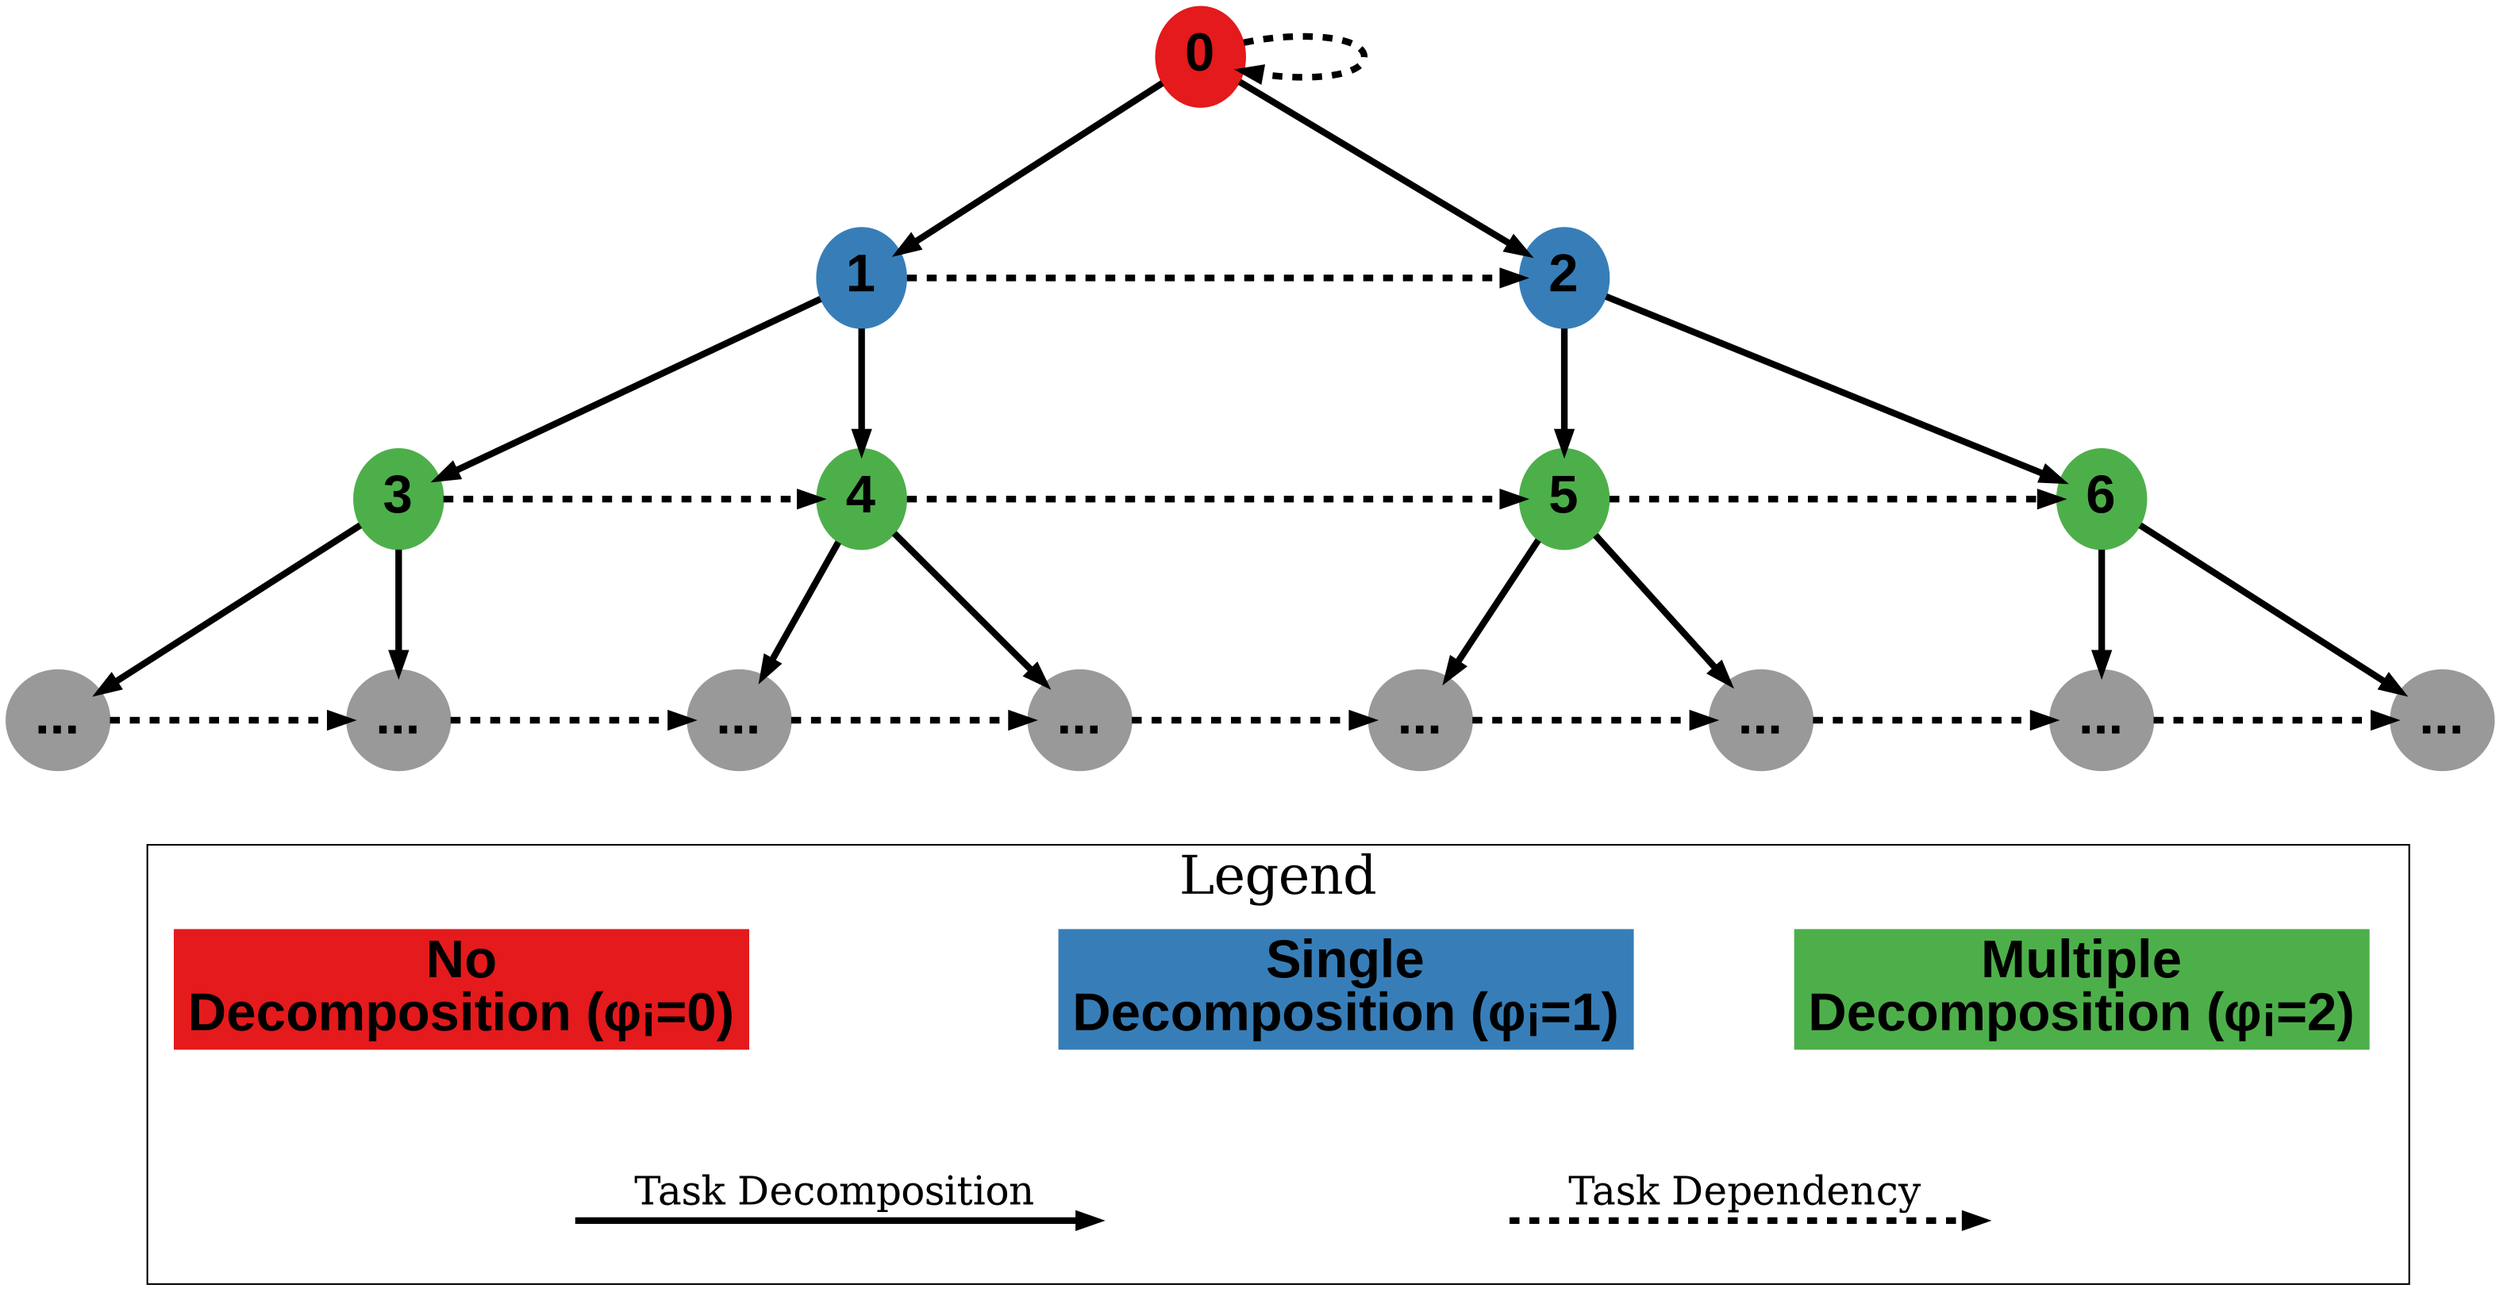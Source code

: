 digraph tdgraph {
        nodesep=1.0
        ranksep=1.0
        rankdir=TB
        newrank=true
        node [style=filled,fontsize=32,fontname="arial bold",colorscheme=set19];
        edge[penwidth=4]
        {
                rank=0;
                "0" [label="0",color=1];
        }
        {
                rank=1;
                "1" [label="1",color=2];
                "2" [label="2",color=2];
        }
        {
                rank=2
                "3" [label="3",color=3];
                "4" [label="4",color=3];
                "5" [label="5",color=3];
                "6" [label="6",color=3];
        }
        {
                rank=3;

                "7" [label="...",color=9];
                "8" [label="...",color=9];
                "9" [label="...",color=9];
                "10" [label="...",color=9];
                "11" [label="...",color=9];
                "12" [label="...",color=9];
                "13" [label="...",color=9];
                "14" [label="...",color=9];
        }
        {
                rank=4
                subgraph cluster1 {

                        label = "Legend";
                        fontsize=32;
                        nodesep=1.0
                        d0 [label=<No<br></br>Decomposition (&phi;<SUB>i</SUB>=0)>,
                            color=1,
                            shape=record];
                        d1 [label=<Single<br></br>Decomposition (&phi;<SUB>i</SUB>=1)>,
                            color=2,
                            shape=record];
                        d2 [label=<Multiple<br></br>Decomposition (&phi;<SUB>i</SUB>=2)>,
                            color=3,
                            shape=record];
                        t15, t16, t17, t18, t19,t20 [style=invis]
                        {rank=same d0, d1, d2}


                        node[shape=point,fontsize=32]
                        {

                                t16 -> t17 [label="Task Decomposition",
                                          fontsize=24,
                                          constraint=false];

                                t18 -> t19 [label="Task Dependency",
                                            style=dashed,
                                            color=black,
                                            fontsize=24,
                                            constraint=false];

                        }

                  }

        }

        // Decomposition edges
        edge[color=black];

        "0" -> "1"
        "0" -> "2";


        "1" -> "3";
        "1" -> "4";
        "2" -> "5";
        "2" -> "6";

        "3" -> "7";
        "3" -> "8";
        "4" -> "9";
        "4" -> "10";
        "5" -> "11";
        "5" -> "12";
        "6" -> "13";
        "6" -> "14";

        // Force legend underneath graph
        "8" -> d0[style=invis] 
        "9" -> d0[style=invis]
        "10" -> d1[style=invis]
        "11" -> d1[style=invis]
        "12" -> d2[style=invis]
        "13" -> d2[style=invis]

        d0 -> t15[style=invis]
        d0 -> t16[style=invis]
        d1 -> t17[style=invis]
        d1 -> t18[style=invis]
        d2 -> t19[style=invis]
        d2 -> t20[style=invis]


        // Sequence edges
        edge[constraint=false, style=dashed,color=black];
        "0" -> "0";
        "1" -> "2";
        "3" -> "4" -> "5" -> "6";
        "7" -> "8" -> "9" -> "10" -> "11" -> "12" -> "13" -> "14";

        }
